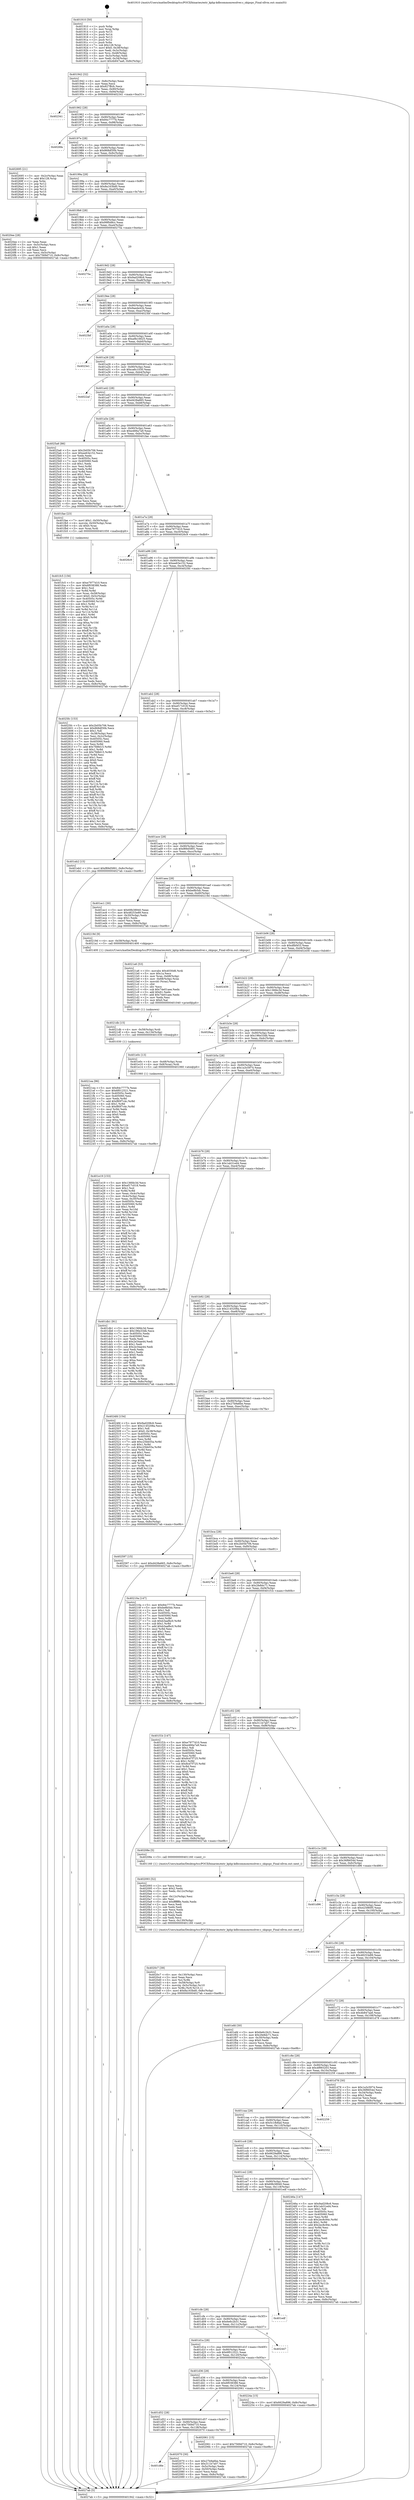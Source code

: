 digraph "0x401910" {
  label = "0x401910 (/mnt/c/Users/mathe/Desktop/tcc/POCII/binaries/extr_kphp-kdbcommonresolver.c_skipspc_Final-ollvm.out::main(0))"
  labelloc = "t"
  node[shape=record]

  Entry [label="",width=0.3,height=0.3,shape=circle,fillcolor=black,style=filled]
  "0x401942" [label="{
     0x401942 [32]\l
     | [instrs]\l
     &nbsp;&nbsp;0x401942 \<+6\>: mov -0x8c(%rbp),%eax\l
     &nbsp;&nbsp;0x401948 \<+2\>: mov %eax,%ecx\l
     &nbsp;&nbsp;0x40194a \<+6\>: sub $0x827ffcfc,%ecx\l
     &nbsp;&nbsp;0x401950 \<+6\>: mov %eax,-0x90(%rbp)\l
     &nbsp;&nbsp;0x401956 \<+6\>: mov %ecx,-0x94(%rbp)\l
     &nbsp;&nbsp;0x40195c \<+6\>: je 0000000000402341 \<main+0xa31\>\l
  }"]
  "0x402341" [label="{
     0x402341\l
  }", style=dashed]
  "0x401962" [label="{
     0x401962 [28]\l
     | [instrs]\l
     &nbsp;&nbsp;0x401962 \<+5\>: jmp 0000000000401967 \<main+0x57\>\l
     &nbsp;&nbsp;0x401967 \<+6\>: mov -0x90(%rbp),%eax\l
     &nbsp;&nbsp;0x40196d \<+5\>: sub $0x84c7777b,%eax\l
     &nbsp;&nbsp;0x401972 \<+6\>: mov %eax,-0x98(%rbp)\l
     &nbsp;&nbsp;0x401978 \<+6\>: je 00000000004026fa \<main+0xdea\>\l
  }"]
  Exit [label="",width=0.3,height=0.3,shape=circle,fillcolor=black,style=filled,peripheries=2]
  "0x4026fa" [label="{
     0x4026fa\l
  }", style=dashed]
  "0x40197e" [label="{
     0x40197e [28]\l
     | [instrs]\l
     &nbsp;&nbsp;0x40197e \<+5\>: jmp 0000000000401983 \<main+0x73\>\l
     &nbsp;&nbsp;0x401983 \<+6\>: mov -0x90(%rbp),%eax\l
     &nbsp;&nbsp;0x401989 \<+5\>: sub $0x868df30b,%eax\l
     &nbsp;&nbsp;0x40198e \<+6\>: mov %eax,-0x9c(%rbp)\l
     &nbsp;&nbsp;0x401994 \<+6\>: je 0000000000402695 \<main+0xd85\>\l
  }"]
  "0x4021ea" [label="{
     0x4021ea [96]\l
     | [instrs]\l
     &nbsp;&nbsp;0x4021ea \<+5\>: mov $0x84c7777b,%eax\l
     &nbsp;&nbsp;0x4021ef \<+5\>: mov $0x6f012521,%ecx\l
     &nbsp;&nbsp;0x4021f4 \<+7\>: mov 0x40505c,%edx\l
     &nbsp;&nbsp;0x4021fb \<+7\>: mov 0x405060,%esi\l
     &nbsp;&nbsp;0x402202 \<+3\>: mov %edx,%r8d\l
     &nbsp;&nbsp;0x402205 \<+7\>: add $0xf80f7c4c,%r8d\l
     &nbsp;&nbsp;0x40220c \<+4\>: sub $0x1,%r8d\l
     &nbsp;&nbsp;0x402210 \<+7\>: sub $0xf80f7c4c,%r8d\l
     &nbsp;&nbsp;0x402217 \<+4\>: imul %r8d,%edx\l
     &nbsp;&nbsp;0x40221b \<+3\>: and $0x1,%edx\l
     &nbsp;&nbsp;0x40221e \<+3\>: cmp $0x0,%edx\l
     &nbsp;&nbsp;0x402221 \<+4\>: sete %r9b\l
     &nbsp;&nbsp;0x402225 \<+3\>: cmp $0xa,%esi\l
     &nbsp;&nbsp;0x402228 \<+4\>: setl %r10b\l
     &nbsp;&nbsp;0x40222c \<+3\>: mov %r9b,%r11b\l
     &nbsp;&nbsp;0x40222f \<+3\>: and %r10b,%r11b\l
     &nbsp;&nbsp;0x402232 \<+3\>: xor %r10b,%r9b\l
     &nbsp;&nbsp;0x402235 \<+3\>: or %r9b,%r11b\l
     &nbsp;&nbsp;0x402238 \<+4\>: test $0x1,%r11b\l
     &nbsp;&nbsp;0x40223c \<+3\>: cmovne %ecx,%eax\l
     &nbsp;&nbsp;0x40223f \<+6\>: mov %eax,-0x8c(%rbp)\l
     &nbsp;&nbsp;0x402245 \<+5\>: jmp 00000000004027ab \<main+0xe9b\>\l
  }"]
  "0x402695" [label="{
     0x402695 [21]\l
     | [instrs]\l
     &nbsp;&nbsp;0x402695 \<+3\>: mov -0x2c(%rbp),%eax\l
     &nbsp;&nbsp;0x402698 \<+7\>: add $0x128,%rsp\l
     &nbsp;&nbsp;0x40269f \<+1\>: pop %rbx\l
     &nbsp;&nbsp;0x4026a0 \<+2\>: pop %r12\l
     &nbsp;&nbsp;0x4026a2 \<+2\>: pop %r13\l
     &nbsp;&nbsp;0x4026a4 \<+2\>: pop %r14\l
     &nbsp;&nbsp;0x4026a6 \<+2\>: pop %r15\l
     &nbsp;&nbsp;0x4026a8 \<+1\>: pop %rbp\l
     &nbsp;&nbsp;0x4026a9 \<+1\>: ret\l
  }"]
  "0x40199a" [label="{
     0x40199a [28]\l
     | [instrs]\l
     &nbsp;&nbsp;0x40199a \<+5\>: jmp 000000000040199f \<main+0x8f\>\l
     &nbsp;&nbsp;0x40199f \<+6\>: mov -0x90(%rbp),%eax\l
     &nbsp;&nbsp;0x4019a5 \<+5\>: sub $0x8a163bd0,%eax\l
     &nbsp;&nbsp;0x4019aa \<+6\>: mov %eax,-0xa0(%rbp)\l
     &nbsp;&nbsp;0x4019b0 \<+6\>: je 00000000004020ee \<main+0x7de\>\l
  }"]
  "0x4021db" [label="{
     0x4021db [15]\l
     | [instrs]\l
     &nbsp;&nbsp;0x4021db \<+4\>: mov -0x58(%rbp),%rdi\l
     &nbsp;&nbsp;0x4021df \<+6\>: mov %eax,-0x134(%rbp)\l
     &nbsp;&nbsp;0x4021e5 \<+5\>: call 0000000000401030 \<free@plt\>\l
     | [calls]\l
     &nbsp;&nbsp;0x401030 \{1\} (unknown)\l
  }"]
  "0x4020ee" [label="{
     0x4020ee [28]\l
     | [instrs]\l
     &nbsp;&nbsp;0x4020ee \<+2\>: xor %eax,%eax\l
     &nbsp;&nbsp;0x4020f0 \<+3\>: mov -0x5c(%rbp),%ecx\l
     &nbsp;&nbsp;0x4020f3 \<+3\>: sub $0x1,%eax\l
     &nbsp;&nbsp;0x4020f6 \<+2\>: sub %eax,%ecx\l
     &nbsp;&nbsp;0x4020f8 \<+3\>: mov %ecx,-0x5c(%rbp)\l
     &nbsp;&nbsp;0x4020fb \<+10\>: movl $0x7569d710,-0x8c(%rbp)\l
     &nbsp;&nbsp;0x402105 \<+5\>: jmp 00000000004027ab \<main+0xe9b\>\l
  }"]
  "0x4019b6" [label="{
     0x4019b6 [28]\l
     | [instrs]\l
     &nbsp;&nbsp;0x4019b6 \<+5\>: jmp 00000000004019bb \<main+0xab\>\l
     &nbsp;&nbsp;0x4019bb \<+6\>: mov -0x90(%rbp),%eax\l
     &nbsp;&nbsp;0x4019c1 \<+5\>: sub $0x99f0d8cc,%eax\l
     &nbsp;&nbsp;0x4019c6 \<+6\>: mov %eax,-0xa4(%rbp)\l
     &nbsp;&nbsp;0x4019cc \<+6\>: je 000000000040275a \<main+0xe4a\>\l
  }"]
  "0x4021a6" [label="{
     0x4021a6 [53]\l
     | [instrs]\l
     &nbsp;&nbsp;0x4021a6 \<+10\>: movabs $0x4030d6,%rdi\l
     &nbsp;&nbsp;0x4021b0 \<+5\>: mov $0x1a,%ecx\l
     &nbsp;&nbsp;0x4021b5 \<+4\>: mov %rax,-0x68(%rbp)\l
     &nbsp;&nbsp;0x4021b9 \<+4\>: mov -0x68(%rbp),%rax\l
     &nbsp;&nbsp;0x4021bd \<+3\>: movsbl (%rax),%eax\l
     &nbsp;&nbsp;0x4021c0 \<+1\>: cltd\l
     &nbsp;&nbsp;0x4021c1 \<+2\>: idiv %ecx\l
     &nbsp;&nbsp;0x4021c3 \<+6\>: sub $0x74e01aee,%edx\l
     &nbsp;&nbsp;0x4021c9 \<+3\>: add $0x61,%edx\l
     &nbsp;&nbsp;0x4021cc \<+6\>: add $0x74e01aee,%edx\l
     &nbsp;&nbsp;0x4021d2 \<+2\>: mov %edx,%esi\l
     &nbsp;&nbsp;0x4021d4 \<+2\>: mov $0x0,%al\l
     &nbsp;&nbsp;0x4021d6 \<+5\>: call 0000000000401040 \<printf@plt\>\l
     | [calls]\l
     &nbsp;&nbsp;0x401040 \{1\} (unknown)\l
  }"]
  "0x40275a" [label="{
     0x40275a\l
  }", style=dashed]
  "0x4019d2" [label="{
     0x4019d2 [28]\l
     | [instrs]\l
     &nbsp;&nbsp;0x4019d2 \<+5\>: jmp 00000000004019d7 \<main+0xc7\>\l
     &nbsp;&nbsp;0x4019d7 \<+6\>: mov -0x90(%rbp),%eax\l
     &nbsp;&nbsp;0x4019dd \<+5\>: sub $0x9ad208c6,%eax\l
     &nbsp;&nbsp;0x4019e2 \<+6\>: mov %eax,-0xa8(%rbp)\l
     &nbsp;&nbsp;0x4019e8 \<+6\>: je 000000000040278b \<main+0xe7b\>\l
  }"]
  "0x4020c7" [label="{
     0x4020c7 [39]\l
     | [instrs]\l
     &nbsp;&nbsp;0x4020c7 \<+6\>: mov -0x130(%rbp),%ecx\l
     &nbsp;&nbsp;0x4020cd \<+3\>: imul %eax,%ecx\l
     &nbsp;&nbsp;0x4020d0 \<+3\>: mov %cl,%r8b\l
     &nbsp;&nbsp;0x4020d3 \<+4\>: mov -0x58(%rbp),%r9\l
     &nbsp;&nbsp;0x4020d7 \<+4\>: movslq -0x5c(%rbp),%r10\l
     &nbsp;&nbsp;0x4020db \<+4\>: mov %r8b,(%r9,%r10,1)\l
     &nbsp;&nbsp;0x4020df \<+10\>: movl $0x8a163bd0,-0x8c(%rbp)\l
     &nbsp;&nbsp;0x4020e9 \<+5\>: jmp 00000000004027ab \<main+0xe9b\>\l
  }"]
  "0x40278b" [label="{
     0x40278b\l
  }", style=dashed]
  "0x4019ee" [label="{
     0x4019ee [28]\l
     | [instrs]\l
     &nbsp;&nbsp;0x4019ee \<+5\>: jmp 00000000004019f3 \<main+0xe3\>\l
     &nbsp;&nbsp;0x4019f3 \<+6\>: mov -0x90(%rbp),%eax\l
     &nbsp;&nbsp;0x4019f9 \<+5\>: sub $0x9aede42b,%eax\l
     &nbsp;&nbsp;0x4019fe \<+6\>: mov %eax,-0xac(%rbp)\l
     &nbsp;&nbsp;0x401a04 \<+6\>: je 00000000004023bf \<main+0xaaf\>\l
  }"]
  "0x402093" [label="{
     0x402093 [52]\l
     | [instrs]\l
     &nbsp;&nbsp;0x402093 \<+2\>: xor %ecx,%ecx\l
     &nbsp;&nbsp;0x402095 \<+5\>: mov $0x2,%edx\l
     &nbsp;&nbsp;0x40209a \<+6\>: mov %edx,-0x12c(%rbp)\l
     &nbsp;&nbsp;0x4020a0 \<+1\>: cltd\l
     &nbsp;&nbsp;0x4020a1 \<+6\>: mov -0x12c(%rbp),%esi\l
     &nbsp;&nbsp;0x4020a7 \<+2\>: idiv %esi\l
     &nbsp;&nbsp;0x4020a9 \<+6\>: imul $0xfffffffe,%edx,%edx\l
     &nbsp;&nbsp;0x4020af \<+2\>: mov %ecx,%edi\l
     &nbsp;&nbsp;0x4020b1 \<+2\>: sub %edx,%edi\l
     &nbsp;&nbsp;0x4020b3 \<+2\>: mov %ecx,%edx\l
     &nbsp;&nbsp;0x4020b5 \<+3\>: sub $0x1,%edx\l
     &nbsp;&nbsp;0x4020b8 \<+2\>: add %edx,%edi\l
     &nbsp;&nbsp;0x4020ba \<+2\>: sub %edi,%ecx\l
     &nbsp;&nbsp;0x4020bc \<+6\>: mov %ecx,-0x130(%rbp)\l
     &nbsp;&nbsp;0x4020c2 \<+5\>: call 0000000000401160 \<next_i\>\l
     | [calls]\l
     &nbsp;&nbsp;0x401160 \{1\} (/mnt/c/Users/mathe/Desktop/tcc/POCII/binaries/extr_kphp-kdbcommonresolver.c_skipspc_Final-ollvm.out::next_i)\l
  }"]
  "0x4023bf" [label="{
     0x4023bf\l
  }", style=dashed]
  "0x401a0a" [label="{
     0x401a0a [28]\l
     | [instrs]\l
     &nbsp;&nbsp;0x401a0a \<+5\>: jmp 0000000000401a0f \<main+0xff\>\l
     &nbsp;&nbsp;0x401a0f \<+6\>: mov -0x90(%rbp),%eax\l
     &nbsp;&nbsp;0x401a15 \<+5\>: sub $0xa9b16625,%eax\l
     &nbsp;&nbsp;0x401a1a \<+6\>: mov %eax,-0xb0(%rbp)\l
     &nbsp;&nbsp;0x401a20 \<+6\>: je 00000000004023e1 \<main+0xad1\>\l
  }"]
  "0x401d6e" [label="{
     0x401d6e\l
  }", style=dashed]
  "0x4023e1" [label="{
     0x4023e1\l
  }", style=dashed]
  "0x401a26" [label="{
     0x401a26 [28]\l
     | [instrs]\l
     &nbsp;&nbsp;0x401a26 \<+5\>: jmp 0000000000401a2b \<main+0x11b\>\l
     &nbsp;&nbsp;0x401a2b \<+6\>: mov -0x90(%rbp),%eax\l
     &nbsp;&nbsp;0x401a31 \<+5\>: sub $0xca6c1030,%eax\l
     &nbsp;&nbsp;0x401a36 \<+6\>: mov %eax,-0xb4(%rbp)\l
     &nbsp;&nbsp;0x401a3c \<+6\>: je 00000000004022af \<main+0x99f\>\l
  }"]
  "0x402070" [label="{
     0x402070 [30]\l
     | [instrs]\l
     &nbsp;&nbsp;0x402070 \<+5\>: mov $0x27b9a6be,%eax\l
     &nbsp;&nbsp;0x402075 \<+5\>: mov $0x311b7a07,%ecx\l
     &nbsp;&nbsp;0x40207a \<+3\>: mov -0x5c(%rbp),%edx\l
     &nbsp;&nbsp;0x40207d \<+3\>: cmp -0x50(%rbp),%edx\l
     &nbsp;&nbsp;0x402080 \<+3\>: cmovl %ecx,%eax\l
     &nbsp;&nbsp;0x402083 \<+6\>: mov %eax,-0x8c(%rbp)\l
     &nbsp;&nbsp;0x402089 \<+5\>: jmp 00000000004027ab \<main+0xe9b\>\l
  }"]
  "0x4022af" [label="{
     0x4022af\l
  }", style=dashed]
  "0x401a42" [label="{
     0x401a42 [28]\l
     | [instrs]\l
     &nbsp;&nbsp;0x401a42 \<+5\>: jmp 0000000000401a47 \<main+0x137\>\l
     &nbsp;&nbsp;0x401a47 \<+6\>: mov -0x90(%rbp),%eax\l
     &nbsp;&nbsp;0x401a4d \<+5\>: sub $0xd428a665,%eax\l
     &nbsp;&nbsp;0x401a52 \<+6\>: mov %eax,-0xb8(%rbp)\l
     &nbsp;&nbsp;0x401a58 \<+6\>: je 00000000004025a6 \<main+0xc96\>\l
  }"]
  "0x401d52" [label="{
     0x401d52 [28]\l
     | [instrs]\l
     &nbsp;&nbsp;0x401d52 \<+5\>: jmp 0000000000401d57 \<main+0x447\>\l
     &nbsp;&nbsp;0x401d57 \<+6\>: mov -0x90(%rbp),%eax\l
     &nbsp;&nbsp;0x401d5d \<+5\>: sub $0x7569d710,%eax\l
     &nbsp;&nbsp;0x401d62 \<+6\>: mov %eax,-0x128(%rbp)\l
     &nbsp;&nbsp;0x401d68 \<+6\>: je 0000000000402070 \<main+0x760\>\l
  }"]
  "0x4025a6" [label="{
     0x4025a6 [86]\l
     | [instrs]\l
     &nbsp;&nbsp;0x4025a6 \<+5\>: mov $0x2b05b706,%eax\l
     &nbsp;&nbsp;0x4025ab \<+5\>: mov $0xee63e152,%ecx\l
     &nbsp;&nbsp;0x4025b0 \<+2\>: xor %edx,%edx\l
     &nbsp;&nbsp;0x4025b2 \<+7\>: mov 0x40505c,%esi\l
     &nbsp;&nbsp;0x4025b9 \<+7\>: mov 0x405060,%edi\l
     &nbsp;&nbsp;0x4025c0 \<+3\>: sub $0x1,%edx\l
     &nbsp;&nbsp;0x4025c3 \<+3\>: mov %esi,%r8d\l
     &nbsp;&nbsp;0x4025c6 \<+3\>: add %edx,%r8d\l
     &nbsp;&nbsp;0x4025c9 \<+4\>: imul %r8d,%esi\l
     &nbsp;&nbsp;0x4025cd \<+3\>: and $0x1,%esi\l
     &nbsp;&nbsp;0x4025d0 \<+3\>: cmp $0x0,%esi\l
     &nbsp;&nbsp;0x4025d3 \<+4\>: sete %r9b\l
     &nbsp;&nbsp;0x4025d7 \<+3\>: cmp $0xa,%edi\l
     &nbsp;&nbsp;0x4025da \<+4\>: setl %r10b\l
     &nbsp;&nbsp;0x4025de \<+3\>: mov %r9b,%r11b\l
     &nbsp;&nbsp;0x4025e1 \<+3\>: and %r10b,%r11b\l
     &nbsp;&nbsp;0x4025e4 \<+3\>: xor %r10b,%r9b\l
     &nbsp;&nbsp;0x4025e7 \<+3\>: or %r9b,%r11b\l
     &nbsp;&nbsp;0x4025ea \<+4\>: test $0x1,%r11b\l
     &nbsp;&nbsp;0x4025ee \<+3\>: cmovne %ecx,%eax\l
     &nbsp;&nbsp;0x4025f1 \<+6\>: mov %eax,-0x8c(%rbp)\l
     &nbsp;&nbsp;0x4025f7 \<+5\>: jmp 00000000004027ab \<main+0xe9b\>\l
  }"]
  "0x401a5e" [label="{
     0x401a5e [28]\l
     | [instrs]\l
     &nbsp;&nbsp;0x401a5e \<+5\>: jmp 0000000000401a63 \<main+0x153\>\l
     &nbsp;&nbsp;0x401a63 \<+6\>: mov -0x90(%rbp),%eax\l
     &nbsp;&nbsp;0x401a69 \<+5\>: sub $0xe466a7a9,%eax\l
     &nbsp;&nbsp;0x401a6e \<+6\>: mov %eax,-0xbc(%rbp)\l
     &nbsp;&nbsp;0x401a74 \<+6\>: je 0000000000401fae \<main+0x69e\>\l
  }"]
  "0x402061" [label="{
     0x402061 [15]\l
     | [instrs]\l
     &nbsp;&nbsp;0x402061 \<+10\>: movl $0x7569d710,-0x8c(%rbp)\l
     &nbsp;&nbsp;0x40206b \<+5\>: jmp 00000000004027ab \<main+0xe9b\>\l
  }"]
  "0x401fae" [label="{
     0x401fae [23]\l
     | [instrs]\l
     &nbsp;&nbsp;0x401fae \<+7\>: movl $0x1,-0x50(%rbp)\l
     &nbsp;&nbsp;0x401fb5 \<+4\>: movslq -0x50(%rbp),%rax\l
     &nbsp;&nbsp;0x401fb9 \<+4\>: shl $0x0,%rax\l
     &nbsp;&nbsp;0x401fbd \<+3\>: mov %rax,%rdi\l
     &nbsp;&nbsp;0x401fc0 \<+5\>: call 0000000000401050 \<malloc@plt\>\l
     | [calls]\l
     &nbsp;&nbsp;0x401050 \{1\} (unknown)\l
  }"]
  "0x401a7a" [label="{
     0x401a7a [28]\l
     | [instrs]\l
     &nbsp;&nbsp;0x401a7a \<+5\>: jmp 0000000000401a7f \<main+0x16f\>\l
     &nbsp;&nbsp;0x401a7f \<+6\>: mov -0x90(%rbp),%eax\l
     &nbsp;&nbsp;0x401a85 \<+5\>: sub $0xe7977d10,%eax\l
     &nbsp;&nbsp;0x401a8a \<+6\>: mov %eax,-0xc0(%rbp)\l
     &nbsp;&nbsp;0x401a90 \<+6\>: je 00000000004026c9 \<main+0xdb9\>\l
  }"]
  "0x401d36" [label="{
     0x401d36 [28]\l
     | [instrs]\l
     &nbsp;&nbsp;0x401d36 \<+5\>: jmp 0000000000401d3b \<main+0x42b\>\l
     &nbsp;&nbsp;0x401d3b \<+6\>: mov -0x90(%rbp),%eax\l
     &nbsp;&nbsp;0x401d41 \<+5\>: sub $0x6f038388,%eax\l
     &nbsp;&nbsp;0x401d46 \<+6\>: mov %eax,-0x124(%rbp)\l
     &nbsp;&nbsp;0x401d4c \<+6\>: je 0000000000402061 \<main+0x751\>\l
  }"]
  "0x4026c9" [label="{
     0x4026c9\l
  }", style=dashed]
  "0x401a96" [label="{
     0x401a96 [28]\l
     | [instrs]\l
     &nbsp;&nbsp;0x401a96 \<+5\>: jmp 0000000000401a9b \<main+0x18b\>\l
     &nbsp;&nbsp;0x401a9b \<+6\>: mov -0x90(%rbp),%eax\l
     &nbsp;&nbsp;0x401aa1 \<+5\>: sub $0xee63e152,%eax\l
     &nbsp;&nbsp;0x401aa6 \<+6\>: mov %eax,-0xc4(%rbp)\l
     &nbsp;&nbsp;0x401aac \<+6\>: je 00000000004025fc \<main+0xcec\>\l
  }"]
  "0x40224a" [label="{
     0x40224a [15]\l
     | [instrs]\l
     &nbsp;&nbsp;0x40224a \<+10\>: movl $0x6629a896,-0x8c(%rbp)\l
     &nbsp;&nbsp;0x402254 \<+5\>: jmp 00000000004027ab \<main+0xe9b\>\l
  }"]
  "0x4025fc" [label="{
     0x4025fc [153]\l
     | [instrs]\l
     &nbsp;&nbsp;0x4025fc \<+5\>: mov $0x2b05b706,%eax\l
     &nbsp;&nbsp;0x402601 \<+5\>: mov $0x868df30b,%ecx\l
     &nbsp;&nbsp;0x402606 \<+2\>: mov $0x1,%dl\l
     &nbsp;&nbsp;0x402608 \<+3\>: mov -0x38(%rbp),%esi\l
     &nbsp;&nbsp;0x40260b \<+3\>: mov %esi,-0x2c(%rbp)\l
     &nbsp;&nbsp;0x40260e \<+7\>: mov 0x40505c,%esi\l
     &nbsp;&nbsp;0x402615 \<+7\>: mov 0x405060,%edi\l
     &nbsp;&nbsp;0x40261c \<+3\>: mov %esi,%r8d\l
     &nbsp;&nbsp;0x40261f \<+7\>: add $0x7fd8d15,%r8d\l
     &nbsp;&nbsp;0x402626 \<+4\>: sub $0x1,%r8d\l
     &nbsp;&nbsp;0x40262a \<+7\>: sub $0x7fd8d15,%r8d\l
     &nbsp;&nbsp;0x402631 \<+4\>: imul %r8d,%esi\l
     &nbsp;&nbsp;0x402635 \<+3\>: and $0x1,%esi\l
     &nbsp;&nbsp;0x402638 \<+3\>: cmp $0x0,%esi\l
     &nbsp;&nbsp;0x40263b \<+4\>: sete %r9b\l
     &nbsp;&nbsp;0x40263f \<+3\>: cmp $0xa,%edi\l
     &nbsp;&nbsp;0x402642 \<+4\>: setl %r10b\l
     &nbsp;&nbsp;0x402646 \<+3\>: mov %r9b,%r11b\l
     &nbsp;&nbsp;0x402649 \<+4\>: xor $0xff,%r11b\l
     &nbsp;&nbsp;0x40264d \<+3\>: mov %r10b,%bl\l
     &nbsp;&nbsp;0x402650 \<+3\>: xor $0xff,%bl\l
     &nbsp;&nbsp;0x402653 \<+3\>: xor $0x1,%dl\l
     &nbsp;&nbsp;0x402656 \<+3\>: mov %r11b,%r14b\l
     &nbsp;&nbsp;0x402659 \<+4\>: and $0xff,%r14b\l
     &nbsp;&nbsp;0x40265d \<+3\>: and %dl,%r9b\l
     &nbsp;&nbsp;0x402660 \<+3\>: mov %bl,%r15b\l
     &nbsp;&nbsp;0x402663 \<+4\>: and $0xff,%r15b\l
     &nbsp;&nbsp;0x402667 \<+3\>: and %dl,%r10b\l
     &nbsp;&nbsp;0x40266a \<+3\>: or %r9b,%r14b\l
     &nbsp;&nbsp;0x40266d \<+3\>: or %r10b,%r15b\l
     &nbsp;&nbsp;0x402670 \<+3\>: xor %r15b,%r14b\l
     &nbsp;&nbsp;0x402673 \<+3\>: or %bl,%r11b\l
     &nbsp;&nbsp;0x402676 \<+4\>: xor $0xff,%r11b\l
     &nbsp;&nbsp;0x40267a \<+3\>: or $0x1,%dl\l
     &nbsp;&nbsp;0x40267d \<+3\>: and %dl,%r11b\l
     &nbsp;&nbsp;0x402680 \<+3\>: or %r11b,%r14b\l
     &nbsp;&nbsp;0x402683 \<+4\>: test $0x1,%r14b\l
     &nbsp;&nbsp;0x402687 \<+3\>: cmovne %ecx,%eax\l
     &nbsp;&nbsp;0x40268a \<+6\>: mov %eax,-0x8c(%rbp)\l
     &nbsp;&nbsp;0x402690 \<+5\>: jmp 00000000004027ab \<main+0xe9b\>\l
  }"]
  "0x401ab2" [label="{
     0x401ab2 [28]\l
     | [instrs]\l
     &nbsp;&nbsp;0x401ab2 \<+5\>: jmp 0000000000401ab7 \<main+0x1a7\>\l
     &nbsp;&nbsp;0x401ab7 \<+6\>: mov -0x90(%rbp),%eax\l
     &nbsp;&nbsp;0x401abd \<+5\>: sub $0xef17c018,%eax\l
     &nbsp;&nbsp;0x401ac2 \<+6\>: mov %eax,-0xc8(%rbp)\l
     &nbsp;&nbsp;0x401ac8 \<+6\>: je 0000000000401eb2 \<main+0x5a2\>\l
  }"]
  "0x401d1a" [label="{
     0x401d1a [28]\l
     | [instrs]\l
     &nbsp;&nbsp;0x401d1a \<+5\>: jmp 0000000000401d1f \<main+0x40f\>\l
     &nbsp;&nbsp;0x401d1f \<+6\>: mov -0x90(%rbp),%eax\l
     &nbsp;&nbsp;0x401d25 \<+5\>: sub $0x6f012521,%eax\l
     &nbsp;&nbsp;0x401d2a \<+6\>: mov %eax,-0x120(%rbp)\l
     &nbsp;&nbsp;0x401d30 \<+6\>: je 000000000040224a \<main+0x93a\>\l
  }"]
  "0x401eb2" [label="{
     0x401eb2 [15]\l
     | [instrs]\l
     &nbsp;&nbsp;0x401eb2 \<+10\>: movl $0xf89d5891,-0x8c(%rbp)\l
     &nbsp;&nbsp;0x401ebc \<+5\>: jmp 00000000004027ab \<main+0xe9b\>\l
  }"]
  "0x401ace" [label="{
     0x401ace [28]\l
     | [instrs]\l
     &nbsp;&nbsp;0x401ace \<+5\>: jmp 0000000000401ad3 \<main+0x1c3\>\l
     &nbsp;&nbsp;0x401ad3 \<+6\>: mov -0x90(%rbp),%eax\l
     &nbsp;&nbsp;0x401ad9 \<+5\>: sub $0xf89d5891,%eax\l
     &nbsp;&nbsp;0x401ade \<+6\>: mov %eax,-0xcc(%rbp)\l
     &nbsp;&nbsp;0x401ae4 \<+6\>: je 0000000000401ec1 \<main+0x5b1\>\l
  }"]
  "0x402447" [label="{
     0x402447\l
  }", style=dashed]
  "0x401ec1" [label="{
     0x401ec1 [30]\l
     | [instrs]\l
     &nbsp;&nbsp;0x401ec1 \<+5\>: mov $0x69b38940,%eax\l
     &nbsp;&nbsp;0x401ec6 \<+5\>: mov $0x48253e89,%ecx\l
     &nbsp;&nbsp;0x401ecb \<+3\>: mov -0x30(%rbp),%edx\l
     &nbsp;&nbsp;0x401ece \<+3\>: cmp $0x1,%edx\l
     &nbsp;&nbsp;0x401ed1 \<+3\>: cmovl %ecx,%eax\l
     &nbsp;&nbsp;0x401ed4 \<+6\>: mov %eax,-0x8c(%rbp)\l
     &nbsp;&nbsp;0x401eda \<+5\>: jmp 00000000004027ab \<main+0xe9b\>\l
  }"]
  "0x401aea" [label="{
     0x401aea [28]\l
     | [instrs]\l
     &nbsp;&nbsp;0x401aea \<+5\>: jmp 0000000000401aef \<main+0x1df\>\l
     &nbsp;&nbsp;0x401aef \<+6\>: mov -0x90(%rbp),%eax\l
     &nbsp;&nbsp;0x401af5 \<+5\>: sub $0xbe8b5dc,%eax\l
     &nbsp;&nbsp;0x401afa \<+6\>: mov %eax,-0xd0(%rbp)\l
     &nbsp;&nbsp;0x401b00 \<+6\>: je 000000000040219d \<main+0x88d\>\l
  }"]
  "0x401cfe" [label="{
     0x401cfe [28]\l
     | [instrs]\l
     &nbsp;&nbsp;0x401cfe \<+5\>: jmp 0000000000401d03 \<main+0x3f3\>\l
     &nbsp;&nbsp;0x401d03 \<+6\>: mov -0x90(%rbp),%eax\l
     &nbsp;&nbsp;0x401d09 \<+5\>: sub $0x6e6c2b31,%eax\l
     &nbsp;&nbsp;0x401d0e \<+6\>: mov %eax,-0x11c(%rbp)\l
     &nbsp;&nbsp;0x401d14 \<+6\>: je 0000000000402447 \<main+0xb37\>\l
  }"]
  "0x40219d" [label="{
     0x40219d [9]\l
     | [instrs]\l
     &nbsp;&nbsp;0x40219d \<+4\>: mov -0x58(%rbp),%rdi\l
     &nbsp;&nbsp;0x4021a1 \<+5\>: call 0000000000401400 \<skipspc\>\l
     | [calls]\l
     &nbsp;&nbsp;0x401400 \{1\} (/mnt/c/Users/mathe/Desktop/tcc/POCII/binaries/extr_kphp-kdbcommonresolver.c_skipspc_Final-ollvm.out::skipspc)\l
  }"]
  "0x401b06" [label="{
     0x401b06 [28]\l
     | [instrs]\l
     &nbsp;&nbsp;0x401b06 \<+5\>: jmp 0000000000401b0b \<main+0x1fb\>\l
     &nbsp;&nbsp;0x401b0b \<+6\>: mov -0x90(%rbp),%eax\l
     &nbsp;&nbsp;0x401b11 \<+5\>: sub $0xdfbf453,%eax\l
     &nbsp;&nbsp;0x401b16 \<+6\>: mov %eax,-0xd4(%rbp)\l
     &nbsp;&nbsp;0x401b1c \<+6\>: je 0000000000402456 \<main+0xb46\>\l
  }"]
  "0x401edf" [label="{
     0x401edf\l
  }", style=dashed]
  "0x402456" [label="{
     0x402456\l
  }", style=dashed]
  "0x401b22" [label="{
     0x401b22 [28]\l
     | [instrs]\l
     &nbsp;&nbsp;0x401b22 \<+5\>: jmp 0000000000401b27 \<main+0x217\>\l
     &nbsp;&nbsp;0x401b27 \<+6\>: mov -0x90(%rbp),%eax\l
     &nbsp;&nbsp;0x401b2d \<+5\>: sub $0x136fdc3d,%eax\l
     &nbsp;&nbsp;0x401b32 \<+6\>: mov %eax,-0xd8(%rbp)\l
     &nbsp;&nbsp;0x401b38 \<+6\>: je 00000000004026aa \<main+0xd9a\>\l
  }"]
  "0x401ce2" [label="{
     0x401ce2 [28]\l
     | [instrs]\l
     &nbsp;&nbsp;0x401ce2 \<+5\>: jmp 0000000000401ce7 \<main+0x3d7\>\l
     &nbsp;&nbsp;0x401ce7 \<+6\>: mov -0x90(%rbp),%eax\l
     &nbsp;&nbsp;0x401ced \<+5\>: sub $0x69b38940,%eax\l
     &nbsp;&nbsp;0x401cf2 \<+6\>: mov %eax,-0x118(%rbp)\l
     &nbsp;&nbsp;0x401cf8 \<+6\>: je 0000000000401edf \<main+0x5cf\>\l
  }"]
  "0x4026aa" [label="{
     0x4026aa\l
  }", style=dashed]
  "0x401b3e" [label="{
     0x401b3e [28]\l
     | [instrs]\l
     &nbsp;&nbsp;0x401b3e \<+5\>: jmp 0000000000401b43 \<main+0x233\>\l
     &nbsp;&nbsp;0x401b43 \<+6\>: mov -0x90(%rbp),%eax\l
     &nbsp;&nbsp;0x401b49 \<+5\>: sub $0x196e33db,%eax\l
     &nbsp;&nbsp;0x401b4e \<+6\>: mov %eax,-0xdc(%rbp)\l
     &nbsp;&nbsp;0x401b54 \<+6\>: je 0000000000401e0c \<main+0x4fc\>\l
  }"]
  "0x40246a" [label="{
     0x40246a [147]\l
     | [instrs]\l
     &nbsp;&nbsp;0x40246a \<+5\>: mov $0x9ad208c6,%eax\l
     &nbsp;&nbsp;0x40246f \<+5\>: mov $0x1ab31ed4,%ecx\l
     &nbsp;&nbsp;0x402474 \<+2\>: mov $0x1,%dl\l
     &nbsp;&nbsp;0x402476 \<+7\>: mov 0x40505c,%esi\l
     &nbsp;&nbsp;0x40247d \<+7\>: mov 0x405060,%edi\l
     &nbsp;&nbsp;0x402484 \<+3\>: mov %esi,%r8d\l
     &nbsp;&nbsp;0x402487 \<+7\>: sub $0x2ec8c94c,%r8d\l
     &nbsp;&nbsp;0x40248e \<+4\>: sub $0x1,%r8d\l
     &nbsp;&nbsp;0x402492 \<+7\>: add $0x2ec8c94c,%r8d\l
     &nbsp;&nbsp;0x402499 \<+4\>: imul %r8d,%esi\l
     &nbsp;&nbsp;0x40249d \<+3\>: and $0x1,%esi\l
     &nbsp;&nbsp;0x4024a0 \<+3\>: cmp $0x0,%esi\l
     &nbsp;&nbsp;0x4024a3 \<+4\>: sete %r9b\l
     &nbsp;&nbsp;0x4024a7 \<+3\>: cmp $0xa,%edi\l
     &nbsp;&nbsp;0x4024aa \<+4\>: setl %r10b\l
     &nbsp;&nbsp;0x4024ae \<+3\>: mov %r9b,%r11b\l
     &nbsp;&nbsp;0x4024b1 \<+4\>: xor $0xff,%r11b\l
     &nbsp;&nbsp;0x4024b5 \<+3\>: mov %r10b,%bl\l
     &nbsp;&nbsp;0x4024b8 \<+3\>: xor $0xff,%bl\l
     &nbsp;&nbsp;0x4024bb \<+3\>: xor $0x0,%dl\l
     &nbsp;&nbsp;0x4024be \<+3\>: mov %r11b,%r14b\l
     &nbsp;&nbsp;0x4024c1 \<+4\>: and $0x0,%r14b\l
     &nbsp;&nbsp;0x4024c5 \<+3\>: and %dl,%r9b\l
     &nbsp;&nbsp;0x4024c8 \<+3\>: mov %bl,%r15b\l
     &nbsp;&nbsp;0x4024cb \<+4\>: and $0x0,%r15b\l
     &nbsp;&nbsp;0x4024cf \<+3\>: and %dl,%r10b\l
     &nbsp;&nbsp;0x4024d2 \<+3\>: or %r9b,%r14b\l
     &nbsp;&nbsp;0x4024d5 \<+3\>: or %r10b,%r15b\l
     &nbsp;&nbsp;0x4024d8 \<+3\>: xor %r15b,%r14b\l
     &nbsp;&nbsp;0x4024db \<+3\>: or %bl,%r11b\l
     &nbsp;&nbsp;0x4024de \<+4\>: xor $0xff,%r11b\l
     &nbsp;&nbsp;0x4024e2 \<+3\>: or $0x0,%dl\l
     &nbsp;&nbsp;0x4024e5 \<+3\>: and %dl,%r11b\l
     &nbsp;&nbsp;0x4024e8 \<+3\>: or %r11b,%r14b\l
     &nbsp;&nbsp;0x4024eb \<+4\>: test $0x1,%r14b\l
     &nbsp;&nbsp;0x4024ef \<+3\>: cmovne %ecx,%eax\l
     &nbsp;&nbsp;0x4024f2 \<+6\>: mov %eax,-0x8c(%rbp)\l
     &nbsp;&nbsp;0x4024f8 \<+5\>: jmp 00000000004027ab \<main+0xe9b\>\l
  }"]
  "0x401e0c" [label="{
     0x401e0c [13]\l
     | [instrs]\l
     &nbsp;&nbsp;0x401e0c \<+4\>: mov -0x48(%rbp),%rax\l
     &nbsp;&nbsp;0x401e10 \<+4\>: mov 0x8(%rax),%rdi\l
     &nbsp;&nbsp;0x401e14 \<+5\>: call 0000000000401060 \<atoi@plt\>\l
     | [calls]\l
     &nbsp;&nbsp;0x401060 \{1\} (unknown)\l
  }"]
  "0x401b5a" [label="{
     0x401b5a [28]\l
     | [instrs]\l
     &nbsp;&nbsp;0x401b5a \<+5\>: jmp 0000000000401b5f \<main+0x24f\>\l
     &nbsp;&nbsp;0x401b5f \<+6\>: mov -0x90(%rbp),%eax\l
     &nbsp;&nbsp;0x401b65 \<+5\>: sub $0x1a3c5974,%eax\l
     &nbsp;&nbsp;0x401b6a \<+6\>: mov %eax,-0xe0(%rbp)\l
     &nbsp;&nbsp;0x401b70 \<+6\>: je 0000000000401db1 \<main+0x4a1\>\l
  }"]
  "0x401cc6" [label="{
     0x401cc6 [28]\l
     | [instrs]\l
     &nbsp;&nbsp;0x401cc6 \<+5\>: jmp 0000000000401ccb \<main+0x3bb\>\l
     &nbsp;&nbsp;0x401ccb \<+6\>: mov -0x90(%rbp),%eax\l
     &nbsp;&nbsp;0x401cd1 \<+5\>: sub $0x6629a896,%eax\l
     &nbsp;&nbsp;0x401cd6 \<+6\>: mov %eax,-0x114(%rbp)\l
     &nbsp;&nbsp;0x401cdc \<+6\>: je 000000000040246a \<main+0xb5a\>\l
  }"]
  "0x401db1" [label="{
     0x401db1 [91]\l
     | [instrs]\l
     &nbsp;&nbsp;0x401db1 \<+5\>: mov $0x136fdc3d,%eax\l
     &nbsp;&nbsp;0x401db6 \<+5\>: mov $0x196e33db,%ecx\l
     &nbsp;&nbsp;0x401dbb \<+7\>: mov 0x40505c,%edx\l
     &nbsp;&nbsp;0x401dc2 \<+7\>: mov 0x405060,%esi\l
     &nbsp;&nbsp;0x401dc9 \<+2\>: mov %edx,%edi\l
     &nbsp;&nbsp;0x401dcb \<+6\>: add $0x2e34ae44,%edi\l
     &nbsp;&nbsp;0x401dd1 \<+3\>: sub $0x1,%edi\l
     &nbsp;&nbsp;0x401dd4 \<+6\>: sub $0x2e34ae44,%edi\l
     &nbsp;&nbsp;0x401dda \<+3\>: imul %edi,%edx\l
     &nbsp;&nbsp;0x401ddd \<+3\>: and $0x1,%edx\l
     &nbsp;&nbsp;0x401de0 \<+3\>: cmp $0x0,%edx\l
     &nbsp;&nbsp;0x401de3 \<+4\>: sete %r8b\l
     &nbsp;&nbsp;0x401de7 \<+3\>: cmp $0xa,%esi\l
     &nbsp;&nbsp;0x401dea \<+4\>: setl %r9b\l
     &nbsp;&nbsp;0x401dee \<+3\>: mov %r8b,%r10b\l
     &nbsp;&nbsp;0x401df1 \<+3\>: and %r9b,%r10b\l
     &nbsp;&nbsp;0x401df4 \<+3\>: xor %r9b,%r8b\l
     &nbsp;&nbsp;0x401df7 \<+3\>: or %r8b,%r10b\l
     &nbsp;&nbsp;0x401dfa \<+4\>: test $0x1,%r10b\l
     &nbsp;&nbsp;0x401dfe \<+3\>: cmovne %ecx,%eax\l
     &nbsp;&nbsp;0x401e01 \<+6\>: mov %eax,-0x8c(%rbp)\l
     &nbsp;&nbsp;0x401e07 \<+5\>: jmp 00000000004027ab \<main+0xe9b\>\l
  }"]
  "0x401b76" [label="{
     0x401b76 [28]\l
     | [instrs]\l
     &nbsp;&nbsp;0x401b76 \<+5\>: jmp 0000000000401b7b \<main+0x26b\>\l
     &nbsp;&nbsp;0x401b7b \<+6\>: mov -0x90(%rbp),%eax\l
     &nbsp;&nbsp;0x401b81 \<+5\>: sub $0x1ab31ed4,%eax\l
     &nbsp;&nbsp;0x401b86 \<+6\>: mov %eax,-0xe4(%rbp)\l
     &nbsp;&nbsp;0x401b8c \<+6\>: je 00000000004024fd \<main+0xbed\>\l
  }"]
  "0x402332" [label="{
     0x402332\l
  }", style=dashed]
  "0x4024fd" [label="{
     0x4024fd [154]\l
     | [instrs]\l
     &nbsp;&nbsp;0x4024fd \<+5\>: mov $0x9ad208c6,%eax\l
     &nbsp;&nbsp;0x402502 \<+5\>: mov $0x2145208a,%ecx\l
     &nbsp;&nbsp;0x402507 \<+2\>: mov $0x1,%dl\l
     &nbsp;&nbsp;0x402509 \<+7\>: movl $0x0,-0x38(%rbp)\l
     &nbsp;&nbsp;0x402510 \<+7\>: mov 0x40505c,%esi\l
     &nbsp;&nbsp;0x402517 \<+7\>: mov 0x405060,%edi\l
     &nbsp;&nbsp;0x40251e \<+3\>: mov %esi,%r8d\l
     &nbsp;&nbsp;0x402521 \<+7\>: add $0xc25bb55a,%r8d\l
     &nbsp;&nbsp;0x402528 \<+4\>: sub $0x1,%r8d\l
     &nbsp;&nbsp;0x40252c \<+7\>: sub $0xc25bb55a,%r8d\l
     &nbsp;&nbsp;0x402533 \<+4\>: imul %r8d,%esi\l
     &nbsp;&nbsp;0x402537 \<+3\>: and $0x1,%esi\l
     &nbsp;&nbsp;0x40253a \<+3\>: cmp $0x0,%esi\l
     &nbsp;&nbsp;0x40253d \<+4\>: sete %r9b\l
     &nbsp;&nbsp;0x402541 \<+3\>: cmp $0xa,%edi\l
     &nbsp;&nbsp;0x402544 \<+4\>: setl %r10b\l
     &nbsp;&nbsp;0x402548 \<+3\>: mov %r9b,%r11b\l
     &nbsp;&nbsp;0x40254b \<+4\>: xor $0xff,%r11b\l
     &nbsp;&nbsp;0x40254f \<+3\>: mov %r10b,%bl\l
     &nbsp;&nbsp;0x402552 \<+3\>: xor $0xff,%bl\l
     &nbsp;&nbsp;0x402555 \<+3\>: xor $0x1,%dl\l
     &nbsp;&nbsp;0x402558 \<+3\>: mov %r11b,%r14b\l
     &nbsp;&nbsp;0x40255b \<+4\>: and $0xff,%r14b\l
     &nbsp;&nbsp;0x40255f \<+3\>: and %dl,%r9b\l
     &nbsp;&nbsp;0x402562 \<+3\>: mov %bl,%r15b\l
     &nbsp;&nbsp;0x402565 \<+4\>: and $0xff,%r15b\l
     &nbsp;&nbsp;0x402569 \<+3\>: and %dl,%r10b\l
     &nbsp;&nbsp;0x40256c \<+3\>: or %r9b,%r14b\l
     &nbsp;&nbsp;0x40256f \<+3\>: or %r10b,%r15b\l
     &nbsp;&nbsp;0x402572 \<+3\>: xor %r15b,%r14b\l
     &nbsp;&nbsp;0x402575 \<+3\>: or %bl,%r11b\l
     &nbsp;&nbsp;0x402578 \<+4\>: xor $0xff,%r11b\l
     &nbsp;&nbsp;0x40257c \<+3\>: or $0x1,%dl\l
     &nbsp;&nbsp;0x40257f \<+3\>: and %dl,%r11b\l
     &nbsp;&nbsp;0x402582 \<+3\>: or %r11b,%r14b\l
     &nbsp;&nbsp;0x402585 \<+4\>: test $0x1,%r14b\l
     &nbsp;&nbsp;0x402589 \<+3\>: cmovne %ecx,%eax\l
     &nbsp;&nbsp;0x40258c \<+6\>: mov %eax,-0x8c(%rbp)\l
     &nbsp;&nbsp;0x402592 \<+5\>: jmp 00000000004027ab \<main+0xe9b\>\l
  }"]
  "0x401b92" [label="{
     0x401b92 [28]\l
     | [instrs]\l
     &nbsp;&nbsp;0x401b92 \<+5\>: jmp 0000000000401b97 \<main+0x287\>\l
     &nbsp;&nbsp;0x401b97 \<+6\>: mov -0x90(%rbp),%eax\l
     &nbsp;&nbsp;0x401b9d \<+5\>: sub $0x2145208a,%eax\l
     &nbsp;&nbsp;0x401ba2 \<+6\>: mov %eax,-0xe8(%rbp)\l
     &nbsp;&nbsp;0x401ba8 \<+6\>: je 0000000000402597 \<main+0xc87\>\l
  }"]
  "0x401caa" [label="{
     0x401caa [28]\l
     | [instrs]\l
     &nbsp;&nbsp;0x401caa \<+5\>: jmp 0000000000401caf \<main+0x39f\>\l
     &nbsp;&nbsp;0x401caf \<+6\>: mov -0x90(%rbp),%eax\l
     &nbsp;&nbsp;0x401cb5 \<+5\>: sub $0x5c1fb8ad,%eax\l
     &nbsp;&nbsp;0x401cba \<+6\>: mov %eax,-0x110(%rbp)\l
     &nbsp;&nbsp;0x401cc0 \<+6\>: je 0000000000402332 \<main+0xa22\>\l
  }"]
  "0x402597" [label="{
     0x402597 [15]\l
     | [instrs]\l
     &nbsp;&nbsp;0x402597 \<+10\>: movl $0xd428a665,-0x8c(%rbp)\l
     &nbsp;&nbsp;0x4025a1 \<+5\>: jmp 00000000004027ab \<main+0xe9b\>\l
  }"]
  "0x401bae" [label="{
     0x401bae [28]\l
     | [instrs]\l
     &nbsp;&nbsp;0x401bae \<+5\>: jmp 0000000000401bb3 \<main+0x2a3\>\l
     &nbsp;&nbsp;0x401bb3 \<+6\>: mov -0x90(%rbp),%eax\l
     &nbsp;&nbsp;0x401bb9 \<+5\>: sub $0x27b9a6be,%eax\l
     &nbsp;&nbsp;0x401bbe \<+6\>: mov %eax,-0xec(%rbp)\l
     &nbsp;&nbsp;0x401bc4 \<+6\>: je 000000000040210a \<main+0x7fa\>\l
  }"]
  "0x402259" [label="{
     0x402259\l
  }", style=dashed]
  "0x40210a" [label="{
     0x40210a [147]\l
     | [instrs]\l
     &nbsp;&nbsp;0x40210a \<+5\>: mov $0x84c7777b,%eax\l
     &nbsp;&nbsp;0x40210f \<+5\>: mov $0xbe8b5dc,%ecx\l
     &nbsp;&nbsp;0x402114 \<+2\>: mov $0x1,%dl\l
     &nbsp;&nbsp;0x402116 \<+7\>: mov 0x40505c,%esi\l
     &nbsp;&nbsp;0x40211d \<+7\>: mov 0x405060,%edi\l
     &nbsp;&nbsp;0x402124 \<+3\>: mov %esi,%r8d\l
     &nbsp;&nbsp;0x402127 \<+7\>: sub $0xb3aafbc0,%r8d\l
     &nbsp;&nbsp;0x40212e \<+4\>: sub $0x1,%r8d\l
     &nbsp;&nbsp;0x402132 \<+7\>: add $0xb3aafbc0,%r8d\l
     &nbsp;&nbsp;0x402139 \<+4\>: imul %r8d,%esi\l
     &nbsp;&nbsp;0x40213d \<+3\>: and $0x1,%esi\l
     &nbsp;&nbsp;0x402140 \<+3\>: cmp $0x0,%esi\l
     &nbsp;&nbsp;0x402143 \<+4\>: sete %r9b\l
     &nbsp;&nbsp;0x402147 \<+3\>: cmp $0xa,%edi\l
     &nbsp;&nbsp;0x40214a \<+4\>: setl %r10b\l
     &nbsp;&nbsp;0x40214e \<+3\>: mov %r9b,%r11b\l
     &nbsp;&nbsp;0x402151 \<+4\>: xor $0xff,%r11b\l
     &nbsp;&nbsp;0x402155 \<+3\>: mov %r10b,%bl\l
     &nbsp;&nbsp;0x402158 \<+3\>: xor $0xff,%bl\l
     &nbsp;&nbsp;0x40215b \<+3\>: xor $0x1,%dl\l
     &nbsp;&nbsp;0x40215e \<+3\>: mov %r11b,%r14b\l
     &nbsp;&nbsp;0x402161 \<+4\>: and $0xff,%r14b\l
     &nbsp;&nbsp;0x402165 \<+3\>: and %dl,%r9b\l
     &nbsp;&nbsp;0x402168 \<+3\>: mov %bl,%r15b\l
     &nbsp;&nbsp;0x40216b \<+4\>: and $0xff,%r15b\l
     &nbsp;&nbsp;0x40216f \<+3\>: and %dl,%r10b\l
     &nbsp;&nbsp;0x402172 \<+3\>: or %r9b,%r14b\l
     &nbsp;&nbsp;0x402175 \<+3\>: or %r10b,%r15b\l
     &nbsp;&nbsp;0x402178 \<+3\>: xor %r15b,%r14b\l
     &nbsp;&nbsp;0x40217b \<+3\>: or %bl,%r11b\l
     &nbsp;&nbsp;0x40217e \<+4\>: xor $0xff,%r11b\l
     &nbsp;&nbsp;0x402182 \<+3\>: or $0x1,%dl\l
     &nbsp;&nbsp;0x402185 \<+3\>: and %dl,%r11b\l
     &nbsp;&nbsp;0x402188 \<+3\>: or %r11b,%r14b\l
     &nbsp;&nbsp;0x40218b \<+4\>: test $0x1,%r14b\l
     &nbsp;&nbsp;0x40218f \<+3\>: cmovne %ecx,%eax\l
     &nbsp;&nbsp;0x402192 \<+6\>: mov %eax,-0x8c(%rbp)\l
     &nbsp;&nbsp;0x402198 \<+5\>: jmp 00000000004027ab \<main+0xe9b\>\l
  }"]
  "0x401bca" [label="{
     0x401bca [28]\l
     | [instrs]\l
     &nbsp;&nbsp;0x401bca \<+5\>: jmp 0000000000401bcf \<main+0x2bf\>\l
     &nbsp;&nbsp;0x401bcf \<+6\>: mov -0x90(%rbp),%eax\l
     &nbsp;&nbsp;0x401bd5 \<+5\>: sub $0x2b05b706,%eax\l
     &nbsp;&nbsp;0x401bda \<+6\>: mov %eax,-0xf0(%rbp)\l
     &nbsp;&nbsp;0x401be0 \<+6\>: je 00000000004027a1 \<main+0xe91\>\l
  }"]
  "0x401fc5" [label="{
     0x401fc5 [156]\l
     | [instrs]\l
     &nbsp;&nbsp;0x401fc5 \<+5\>: mov $0xe7977d10,%ecx\l
     &nbsp;&nbsp;0x401fca \<+5\>: mov $0x6f038388,%edx\l
     &nbsp;&nbsp;0x401fcf \<+3\>: mov $0x1,%sil\l
     &nbsp;&nbsp;0x401fd2 \<+3\>: xor %r8d,%r8d\l
     &nbsp;&nbsp;0x401fd5 \<+4\>: mov %rax,-0x58(%rbp)\l
     &nbsp;&nbsp;0x401fd9 \<+7\>: movl $0x0,-0x5c(%rbp)\l
     &nbsp;&nbsp;0x401fe0 \<+8\>: mov 0x40505c,%r9d\l
     &nbsp;&nbsp;0x401fe8 \<+8\>: mov 0x405060,%r10d\l
     &nbsp;&nbsp;0x401ff0 \<+4\>: sub $0x1,%r8d\l
     &nbsp;&nbsp;0x401ff4 \<+3\>: mov %r9d,%r11d\l
     &nbsp;&nbsp;0x401ff7 \<+3\>: add %r8d,%r11d\l
     &nbsp;&nbsp;0x401ffa \<+4\>: imul %r11d,%r9d\l
     &nbsp;&nbsp;0x401ffe \<+4\>: and $0x1,%r9d\l
     &nbsp;&nbsp;0x402002 \<+4\>: cmp $0x0,%r9d\l
     &nbsp;&nbsp;0x402006 \<+3\>: sete %bl\l
     &nbsp;&nbsp;0x402009 \<+4\>: cmp $0xa,%r10d\l
     &nbsp;&nbsp;0x40200d \<+4\>: setl %r14b\l
     &nbsp;&nbsp;0x402011 \<+3\>: mov %bl,%r15b\l
     &nbsp;&nbsp;0x402014 \<+4\>: xor $0xff,%r15b\l
     &nbsp;&nbsp;0x402018 \<+3\>: mov %r14b,%r12b\l
     &nbsp;&nbsp;0x40201b \<+4\>: xor $0xff,%r12b\l
     &nbsp;&nbsp;0x40201f \<+4\>: xor $0x0,%sil\l
     &nbsp;&nbsp;0x402023 \<+3\>: mov %r15b,%r13b\l
     &nbsp;&nbsp;0x402026 \<+4\>: and $0x0,%r13b\l
     &nbsp;&nbsp;0x40202a \<+3\>: and %sil,%bl\l
     &nbsp;&nbsp;0x40202d \<+3\>: mov %r12b,%al\l
     &nbsp;&nbsp;0x402030 \<+2\>: and $0x0,%al\l
     &nbsp;&nbsp;0x402032 \<+3\>: and %sil,%r14b\l
     &nbsp;&nbsp;0x402035 \<+3\>: or %bl,%r13b\l
     &nbsp;&nbsp;0x402038 \<+3\>: or %r14b,%al\l
     &nbsp;&nbsp;0x40203b \<+3\>: xor %al,%r13b\l
     &nbsp;&nbsp;0x40203e \<+3\>: or %r12b,%r15b\l
     &nbsp;&nbsp;0x402041 \<+4\>: xor $0xff,%r15b\l
     &nbsp;&nbsp;0x402045 \<+4\>: or $0x0,%sil\l
     &nbsp;&nbsp;0x402049 \<+3\>: and %sil,%r15b\l
     &nbsp;&nbsp;0x40204c \<+3\>: or %r15b,%r13b\l
     &nbsp;&nbsp;0x40204f \<+4\>: test $0x1,%r13b\l
     &nbsp;&nbsp;0x402053 \<+3\>: cmovne %edx,%ecx\l
     &nbsp;&nbsp;0x402056 \<+6\>: mov %ecx,-0x8c(%rbp)\l
     &nbsp;&nbsp;0x40205c \<+5\>: jmp 00000000004027ab \<main+0xe9b\>\l
  }"]
  "0x4027a1" [label="{
     0x4027a1\l
  }", style=dashed]
  "0x401be6" [label="{
     0x401be6 [28]\l
     | [instrs]\l
     &nbsp;&nbsp;0x401be6 \<+5\>: jmp 0000000000401beb \<main+0x2db\>\l
     &nbsp;&nbsp;0x401beb \<+6\>: mov -0x90(%rbp),%eax\l
     &nbsp;&nbsp;0x401bf1 \<+5\>: sub $0x2fe8dc71,%eax\l
     &nbsp;&nbsp;0x401bf6 \<+6\>: mov %eax,-0xf4(%rbp)\l
     &nbsp;&nbsp;0x401bfc \<+6\>: je 0000000000401f1b \<main+0x60b\>\l
  }"]
  "0x401e19" [label="{
     0x401e19 [153]\l
     | [instrs]\l
     &nbsp;&nbsp;0x401e19 \<+5\>: mov $0x136fdc3d,%ecx\l
     &nbsp;&nbsp;0x401e1e \<+5\>: mov $0xef17c018,%edx\l
     &nbsp;&nbsp;0x401e23 \<+3\>: mov $0x1,%sil\l
     &nbsp;&nbsp;0x401e26 \<+3\>: xor %r8d,%r8d\l
     &nbsp;&nbsp;0x401e29 \<+3\>: mov %eax,-0x4c(%rbp)\l
     &nbsp;&nbsp;0x401e2c \<+3\>: mov -0x4c(%rbp),%eax\l
     &nbsp;&nbsp;0x401e2f \<+3\>: mov %eax,-0x30(%rbp)\l
     &nbsp;&nbsp;0x401e32 \<+7\>: mov 0x40505c,%eax\l
     &nbsp;&nbsp;0x401e39 \<+8\>: mov 0x405060,%r9d\l
     &nbsp;&nbsp;0x401e41 \<+4\>: sub $0x1,%r8d\l
     &nbsp;&nbsp;0x401e45 \<+3\>: mov %eax,%r10d\l
     &nbsp;&nbsp;0x401e48 \<+3\>: add %r8d,%r10d\l
     &nbsp;&nbsp;0x401e4b \<+4\>: imul %r10d,%eax\l
     &nbsp;&nbsp;0x401e4f \<+3\>: and $0x1,%eax\l
     &nbsp;&nbsp;0x401e52 \<+3\>: cmp $0x0,%eax\l
     &nbsp;&nbsp;0x401e55 \<+4\>: sete %r11b\l
     &nbsp;&nbsp;0x401e59 \<+4\>: cmp $0xa,%r9d\l
     &nbsp;&nbsp;0x401e5d \<+3\>: setl %bl\l
     &nbsp;&nbsp;0x401e60 \<+3\>: mov %r11b,%r14b\l
     &nbsp;&nbsp;0x401e63 \<+4\>: xor $0xff,%r14b\l
     &nbsp;&nbsp;0x401e67 \<+3\>: mov %bl,%r15b\l
     &nbsp;&nbsp;0x401e6a \<+4\>: xor $0xff,%r15b\l
     &nbsp;&nbsp;0x401e6e \<+4\>: xor $0x0,%sil\l
     &nbsp;&nbsp;0x401e72 \<+3\>: mov %r14b,%r12b\l
     &nbsp;&nbsp;0x401e75 \<+4\>: and $0x0,%r12b\l
     &nbsp;&nbsp;0x401e79 \<+3\>: and %sil,%r11b\l
     &nbsp;&nbsp;0x401e7c \<+3\>: mov %r15b,%r13b\l
     &nbsp;&nbsp;0x401e7f \<+4\>: and $0x0,%r13b\l
     &nbsp;&nbsp;0x401e83 \<+3\>: and %sil,%bl\l
     &nbsp;&nbsp;0x401e86 \<+3\>: or %r11b,%r12b\l
     &nbsp;&nbsp;0x401e89 \<+3\>: or %bl,%r13b\l
     &nbsp;&nbsp;0x401e8c \<+3\>: xor %r13b,%r12b\l
     &nbsp;&nbsp;0x401e8f \<+3\>: or %r15b,%r14b\l
     &nbsp;&nbsp;0x401e92 \<+4\>: xor $0xff,%r14b\l
     &nbsp;&nbsp;0x401e96 \<+4\>: or $0x0,%sil\l
     &nbsp;&nbsp;0x401e9a \<+3\>: and %sil,%r14b\l
     &nbsp;&nbsp;0x401e9d \<+3\>: or %r14b,%r12b\l
     &nbsp;&nbsp;0x401ea0 \<+4\>: test $0x1,%r12b\l
     &nbsp;&nbsp;0x401ea4 \<+3\>: cmovne %edx,%ecx\l
     &nbsp;&nbsp;0x401ea7 \<+6\>: mov %ecx,-0x8c(%rbp)\l
     &nbsp;&nbsp;0x401ead \<+5\>: jmp 00000000004027ab \<main+0xe9b\>\l
  }"]
  "0x401f1b" [label="{
     0x401f1b [147]\l
     | [instrs]\l
     &nbsp;&nbsp;0x401f1b \<+5\>: mov $0xe7977d10,%eax\l
     &nbsp;&nbsp;0x401f20 \<+5\>: mov $0xe466a7a9,%ecx\l
     &nbsp;&nbsp;0x401f25 \<+2\>: mov $0x1,%dl\l
     &nbsp;&nbsp;0x401f27 \<+7\>: mov 0x40505c,%esi\l
     &nbsp;&nbsp;0x401f2e \<+7\>: mov 0x405060,%edi\l
     &nbsp;&nbsp;0x401f35 \<+3\>: mov %esi,%r8d\l
     &nbsp;&nbsp;0x401f38 \<+7\>: add $0x8cd7f725,%r8d\l
     &nbsp;&nbsp;0x401f3f \<+4\>: sub $0x1,%r8d\l
     &nbsp;&nbsp;0x401f43 \<+7\>: sub $0x8cd7f725,%r8d\l
     &nbsp;&nbsp;0x401f4a \<+4\>: imul %r8d,%esi\l
     &nbsp;&nbsp;0x401f4e \<+3\>: and $0x1,%esi\l
     &nbsp;&nbsp;0x401f51 \<+3\>: cmp $0x0,%esi\l
     &nbsp;&nbsp;0x401f54 \<+4\>: sete %r9b\l
     &nbsp;&nbsp;0x401f58 \<+3\>: cmp $0xa,%edi\l
     &nbsp;&nbsp;0x401f5b \<+4\>: setl %r10b\l
     &nbsp;&nbsp;0x401f5f \<+3\>: mov %r9b,%r11b\l
     &nbsp;&nbsp;0x401f62 \<+4\>: xor $0xff,%r11b\l
     &nbsp;&nbsp;0x401f66 \<+3\>: mov %r10b,%bl\l
     &nbsp;&nbsp;0x401f69 \<+3\>: xor $0xff,%bl\l
     &nbsp;&nbsp;0x401f6c \<+3\>: xor $0x0,%dl\l
     &nbsp;&nbsp;0x401f6f \<+3\>: mov %r11b,%r14b\l
     &nbsp;&nbsp;0x401f72 \<+4\>: and $0x0,%r14b\l
     &nbsp;&nbsp;0x401f76 \<+3\>: and %dl,%r9b\l
     &nbsp;&nbsp;0x401f79 \<+3\>: mov %bl,%r15b\l
     &nbsp;&nbsp;0x401f7c \<+4\>: and $0x0,%r15b\l
     &nbsp;&nbsp;0x401f80 \<+3\>: and %dl,%r10b\l
     &nbsp;&nbsp;0x401f83 \<+3\>: or %r9b,%r14b\l
     &nbsp;&nbsp;0x401f86 \<+3\>: or %r10b,%r15b\l
     &nbsp;&nbsp;0x401f89 \<+3\>: xor %r15b,%r14b\l
     &nbsp;&nbsp;0x401f8c \<+3\>: or %bl,%r11b\l
     &nbsp;&nbsp;0x401f8f \<+4\>: xor $0xff,%r11b\l
     &nbsp;&nbsp;0x401f93 \<+3\>: or $0x0,%dl\l
     &nbsp;&nbsp;0x401f96 \<+3\>: and %dl,%r11b\l
     &nbsp;&nbsp;0x401f99 \<+3\>: or %r11b,%r14b\l
     &nbsp;&nbsp;0x401f9c \<+4\>: test $0x1,%r14b\l
     &nbsp;&nbsp;0x401fa0 \<+3\>: cmovne %ecx,%eax\l
     &nbsp;&nbsp;0x401fa3 \<+6\>: mov %eax,-0x8c(%rbp)\l
     &nbsp;&nbsp;0x401fa9 \<+5\>: jmp 00000000004027ab \<main+0xe9b\>\l
  }"]
  "0x401c02" [label="{
     0x401c02 [28]\l
     | [instrs]\l
     &nbsp;&nbsp;0x401c02 \<+5\>: jmp 0000000000401c07 \<main+0x2f7\>\l
     &nbsp;&nbsp;0x401c07 \<+6\>: mov -0x90(%rbp),%eax\l
     &nbsp;&nbsp;0x401c0d \<+5\>: sub $0x311b7a07,%eax\l
     &nbsp;&nbsp;0x401c12 \<+6\>: mov %eax,-0xf8(%rbp)\l
     &nbsp;&nbsp;0x401c18 \<+6\>: je 000000000040208e \<main+0x77e\>\l
  }"]
  "0x401910" [label="{
     0x401910 [50]\l
     | [instrs]\l
     &nbsp;&nbsp;0x401910 \<+1\>: push %rbp\l
     &nbsp;&nbsp;0x401911 \<+3\>: mov %rsp,%rbp\l
     &nbsp;&nbsp;0x401914 \<+2\>: push %r15\l
     &nbsp;&nbsp;0x401916 \<+2\>: push %r14\l
     &nbsp;&nbsp;0x401918 \<+2\>: push %r13\l
     &nbsp;&nbsp;0x40191a \<+2\>: push %r12\l
     &nbsp;&nbsp;0x40191c \<+1\>: push %rbx\l
     &nbsp;&nbsp;0x40191d \<+7\>: sub $0x128,%rsp\l
     &nbsp;&nbsp;0x401924 \<+7\>: movl $0x0,-0x38(%rbp)\l
     &nbsp;&nbsp;0x40192b \<+3\>: mov %edi,-0x3c(%rbp)\l
     &nbsp;&nbsp;0x40192e \<+4\>: mov %rsi,-0x48(%rbp)\l
     &nbsp;&nbsp;0x401932 \<+3\>: mov -0x3c(%rbp),%edi\l
     &nbsp;&nbsp;0x401935 \<+3\>: mov %edi,-0x34(%rbp)\l
     &nbsp;&nbsp;0x401938 \<+10\>: movl $0x4b847aa6,-0x8c(%rbp)\l
  }"]
  "0x40208e" [label="{
     0x40208e [5]\l
     | [instrs]\l
     &nbsp;&nbsp;0x40208e \<+5\>: call 0000000000401160 \<next_i\>\l
     | [calls]\l
     &nbsp;&nbsp;0x401160 \{1\} (/mnt/c/Users/mathe/Desktop/tcc/POCII/binaries/extr_kphp-kdbcommonresolver.c_skipspc_Final-ollvm.out::next_i)\l
  }"]
  "0x401c1e" [label="{
     0x401c1e [28]\l
     | [instrs]\l
     &nbsp;&nbsp;0x401c1e \<+5\>: jmp 0000000000401c23 \<main+0x313\>\l
     &nbsp;&nbsp;0x401c23 \<+6\>: mov -0x90(%rbp),%eax\l
     &nbsp;&nbsp;0x401c29 \<+5\>: sub $0x36f6654d,%eax\l
     &nbsp;&nbsp;0x401c2e \<+6\>: mov %eax,-0xfc(%rbp)\l
     &nbsp;&nbsp;0x401c34 \<+6\>: je 0000000000401d96 \<main+0x486\>\l
  }"]
  "0x4027ab" [label="{
     0x4027ab [5]\l
     | [instrs]\l
     &nbsp;&nbsp;0x4027ab \<+5\>: jmp 0000000000401942 \<main+0x32\>\l
  }"]
  "0x401d96" [label="{
     0x401d96\l
  }", style=dashed]
  "0x401c3a" [label="{
     0x401c3a [28]\l
     | [instrs]\l
     &nbsp;&nbsp;0x401c3a \<+5\>: jmp 0000000000401c3f \<main+0x32f\>\l
     &nbsp;&nbsp;0x401c3f \<+6\>: mov -0x90(%rbp),%eax\l
     &nbsp;&nbsp;0x401c45 \<+5\>: sub $0x425f80f5,%eax\l
     &nbsp;&nbsp;0x401c4a \<+6\>: mov %eax,-0x100(%rbp)\l
     &nbsp;&nbsp;0x401c50 \<+6\>: je 000000000040235f \<main+0xa4f\>\l
  }"]
  "0x401c8e" [label="{
     0x401c8e [28]\l
     | [instrs]\l
     &nbsp;&nbsp;0x401c8e \<+5\>: jmp 0000000000401c93 \<main+0x383\>\l
     &nbsp;&nbsp;0x401c93 \<+6\>: mov -0x90(%rbp),%eax\l
     &nbsp;&nbsp;0x401c99 \<+5\>: sub $0x4f993203,%eax\l
     &nbsp;&nbsp;0x401c9e \<+6\>: mov %eax,-0x10c(%rbp)\l
     &nbsp;&nbsp;0x401ca4 \<+6\>: je 0000000000402259 \<main+0x949\>\l
  }"]
  "0x40235f" [label="{
     0x40235f\l
  }", style=dashed]
  "0x401c56" [label="{
     0x401c56 [28]\l
     | [instrs]\l
     &nbsp;&nbsp;0x401c56 \<+5\>: jmp 0000000000401c5b \<main+0x34b\>\l
     &nbsp;&nbsp;0x401c5b \<+6\>: mov -0x90(%rbp),%eax\l
     &nbsp;&nbsp;0x401c61 \<+5\>: sub $0x48253e89,%eax\l
     &nbsp;&nbsp;0x401c66 \<+6\>: mov %eax,-0x104(%rbp)\l
     &nbsp;&nbsp;0x401c6c \<+6\>: je 0000000000401efd \<main+0x5ed\>\l
  }"]
  "0x401d78" [label="{
     0x401d78 [30]\l
     | [instrs]\l
     &nbsp;&nbsp;0x401d78 \<+5\>: mov $0x1a3c5974,%eax\l
     &nbsp;&nbsp;0x401d7d \<+5\>: mov $0x36f6654d,%ecx\l
     &nbsp;&nbsp;0x401d82 \<+3\>: mov -0x34(%rbp),%edx\l
     &nbsp;&nbsp;0x401d85 \<+3\>: cmp $0x2,%edx\l
     &nbsp;&nbsp;0x401d88 \<+3\>: cmovne %ecx,%eax\l
     &nbsp;&nbsp;0x401d8b \<+6\>: mov %eax,-0x8c(%rbp)\l
     &nbsp;&nbsp;0x401d91 \<+5\>: jmp 00000000004027ab \<main+0xe9b\>\l
  }"]
  "0x401efd" [label="{
     0x401efd [30]\l
     | [instrs]\l
     &nbsp;&nbsp;0x401efd \<+5\>: mov $0x6e6c2b31,%eax\l
     &nbsp;&nbsp;0x401f02 \<+5\>: mov $0x2fe8dc71,%ecx\l
     &nbsp;&nbsp;0x401f07 \<+3\>: mov -0x30(%rbp),%edx\l
     &nbsp;&nbsp;0x401f0a \<+3\>: cmp $0x0,%edx\l
     &nbsp;&nbsp;0x401f0d \<+3\>: cmove %ecx,%eax\l
     &nbsp;&nbsp;0x401f10 \<+6\>: mov %eax,-0x8c(%rbp)\l
     &nbsp;&nbsp;0x401f16 \<+5\>: jmp 00000000004027ab \<main+0xe9b\>\l
  }"]
  "0x401c72" [label="{
     0x401c72 [28]\l
     | [instrs]\l
     &nbsp;&nbsp;0x401c72 \<+5\>: jmp 0000000000401c77 \<main+0x367\>\l
     &nbsp;&nbsp;0x401c77 \<+6\>: mov -0x90(%rbp),%eax\l
     &nbsp;&nbsp;0x401c7d \<+5\>: sub $0x4b847aa6,%eax\l
     &nbsp;&nbsp;0x401c82 \<+6\>: mov %eax,-0x108(%rbp)\l
     &nbsp;&nbsp;0x401c88 \<+6\>: je 0000000000401d78 \<main+0x468\>\l
  }"]
  Entry -> "0x401910" [label=" 1"]
  "0x401942" -> "0x402341" [label=" 0"]
  "0x401942" -> "0x401962" [label=" 22"]
  "0x402695" -> Exit [label=" 1"]
  "0x401962" -> "0x4026fa" [label=" 0"]
  "0x401962" -> "0x40197e" [label=" 22"]
  "0x4025fc" -> "0x4027ab" [label=" 1"]
  "0x40197e" -> "0x402695" [label=" 1"]
  "0x40197e" -> "0x40199a" [label=" 21"]
  "0x4025a6" -> "0x4027ab" [label=" 1"]
  "0x40199a" -> "0x4020ee" [label=" 1"]
  "0x40199a" -> "0x4019b6" [label=" 20"]
  "0x402597" -> "0x4027ab" [label=" 1"]
  "0x4019b6" -> "0x40275a" [label=" 0"]
  "0x4019b6" -> "0x4019d2" [label=" 20"]
  "0x4024fd" -> "0x4027ab" [label=" 1"]
  "0x4019d2" -> "0x40278b" [label=" 0"]
  "0x4019d2" -> "0x4019ee" [label=" 20"]
  "0x40246a" -> "0x4027ab" [label=" 1"]
  "0x4019ee" -> "0x4023bf" [label=" 0"]
  "0x4019ee" -> "0x401a0a" [label=" 20"]
  "0x40224a" -> "0x4027ab" [label=" 1"]
  "0x401a0a" -> "0x4023e1" [label=" 0"]
  "0x401a0a" -> "0x401a26" [label=" 20"]
  "0x4021ea" -> "0x4027ab" [label=" 1"]
  "0x401a26" -> "0x4022af" [label=" 0"]
  "0x401a26" -> "0x401a42" [label=" 20"]
  "0x4021db" -> "0x4021ea" [label=" 1"]
  "0x401a42" -> "0x4025a6" [label=" 1"]
  "0x401a42" -> "0x401a5e" [label=" 19"]
  "0x40219d" -> "0x4021a6" [label=" 1"]
  "0x401a5e" -> "0x401fae" [label=" 1"]
  "0x401a5e" -> "0x401a7a" [label=" 18"]
  "0x40210a" -> "0x4027ab" [label=" 1"]
  "0x401a7a" -> "0x4026c9" [label=" 0"]
  "0x401a7a" -> "0x401a96" [label=" 18"]
  "0x4020c7" -> "0x4027ab" [label=" 1"]
  "0x401a96" -> "0x4025fc" [label=" 1"]
  "0x401a96" -> "0x401ab2" [label=" 17"]
  "0x402093" -> "0x4020c7" [label=" 1"]
  "0x401ab2" -> "0x401eb2" [label=" 1"]
  "0x401ab2" -> "0x401ace" [label=" 16"]
  "0x402070" -> "0x4027ab" [label=" 2"]
  "0x401ace" -> "0x401ec1" [label=" 1"]
  "0x401ace" -> "0x401aea" [label=" 15"]
  "0x401d52" -> "0x401d6e" [label=" 0"]
  "0x401aea" -> "0x40219d" [label=" 1"]
  "0x401aea" -> "0x401b06" [label=" 14"]
  "0x4021a6" -> "0x4021db" [label=" 1"]
  "0x401b06" -> "0x402456" [label=" 0"]
  "0x401b06" -> "0x401b22" [label=" 14"]
  "0x402061" -> "0x4027ab" [label=" 1"]
  "0x401b22" -> "0x4026aa" [label=" 0"]
  "0x401b22" -> "0x401b3e" [label=" 14"]
  "0x401d36" -> "0x402061" [label=" 1"]
  "0x401b3e" -> "0x401e0c" [label=" 1"]
  "0x401b3e" -> "0x401b5a" [label=" 13"]
  "0x4020ee" -> "0x4027ab" [label=" 1"]
  "0x401b5a" -> "0x401db1" [label=" 1"]
  "0x401b5a" -> "0x401b76" [label=" 12"]
  "0x401d1a" -> "0x40224a" [label=" 1"]
  "0x401b76" -> "0x4024fd" [label=" 1"]
  "0x401b76" -> "0x401b92" [label=" 11"]
  "0x40208e" -> "0x402093" [label=" 1"]
  "0x401b92" -> "0x402597" [label=" 1"]
  "0x401b92" -> "0x401bae" [label=" 10"]
  "0x401cfe" -> "0x402447" [label=" 0"]
  "0x401bae" -> "0x40210a" [label=" 1"]
  "0x401bae" -> "0x401bca" [label=" 9"]
  "0x401d52" -> "0x402070" [label=" 2"]
  "0x401bca" -> "0x4027a1" [label=" 0"]
  "0x401bca" -> "0x401be6" [label=" 9"]
  "0x401ce2" -> "0x401edf" [label=" 0"]
  "0x401be6" -> "0x401f1b" [label=" 1"]
  "0x401be6" -> "0x401c02" [label=" 8"]
  "0x401d36" -> "0x401d52" [label=" 2"]
  "0x401c02" -> "0x40208e" [label=" 1"]
  "0x401c02" -> "0x401c1e" [label=" 7"]
  "0x401cc6" -> "0x401ce2" [label=" 4"]
  "0x401c1e" -> "0x401d96" [label=" 0"]
  "0x401c1e" -> "0x401c3a" [label=" 7"]
  "0x401cc6" -> "0x40246a" [label=" 1"]
  "0x401c3a" -> "0x40235f" [label=" 0"]
  "0x401c3a" -> "0x401c56" [label=" 7"]
  "0x401d1a" -> "0x401d36" [label=" 3"]
  "0x401c56" -> "0x401efd" [label=" 1"]
  "0x401c56" -> "0x401c72" [label=" 6"]
  "0x401caa" -> "0x401cc6" [label=" 5"]
  "0x401c72" -> "0x401d78" [label=" 1"]
  "0x401c72" -> "0x401c8e" [label=" 5"]
  "0x401d78" -> "0x4027ab" [label=" 1"]
  "0x401910" -> "0x401942" [label=" 1"]
  "0x4027ab" -> "0x401942" [label=" 21"]
  "0x401db1" -> "0x4027ab" [label=" 1"]
  "0x401e0c" -> "0x401e19" [label=" 1"]
  "0x401e19" -> "0x4027ab" [label=" 1"]
  "0x401eb2" -> "0x4027ab" [label=" 1"]
  "0x401ec1" -> "0x4027ab" [label=" 1"]
  "0x401efd" -> "0x4027ab" [label=" 1"]
  "0x401f1b" -> "0x4027ab" [label=" 1"]
  "0x401fae" -> "0x401fc5" [label=" 1"]
  "0x401fc5" -> "0x4027ab" [label=" 1"]
  "0x401ce2" -> "0x401cfe" [label=" 4"]
  "0x401c8e" -> "0x402259" [label=" 0"]
  "0x401c8e" -> "0x401caa" [label=" 5"]
  "0x401cfe" -> "0x401d1a" [label=" 4"]
  "0x401caa" -> "0x402332" [label=" 0"]
}
